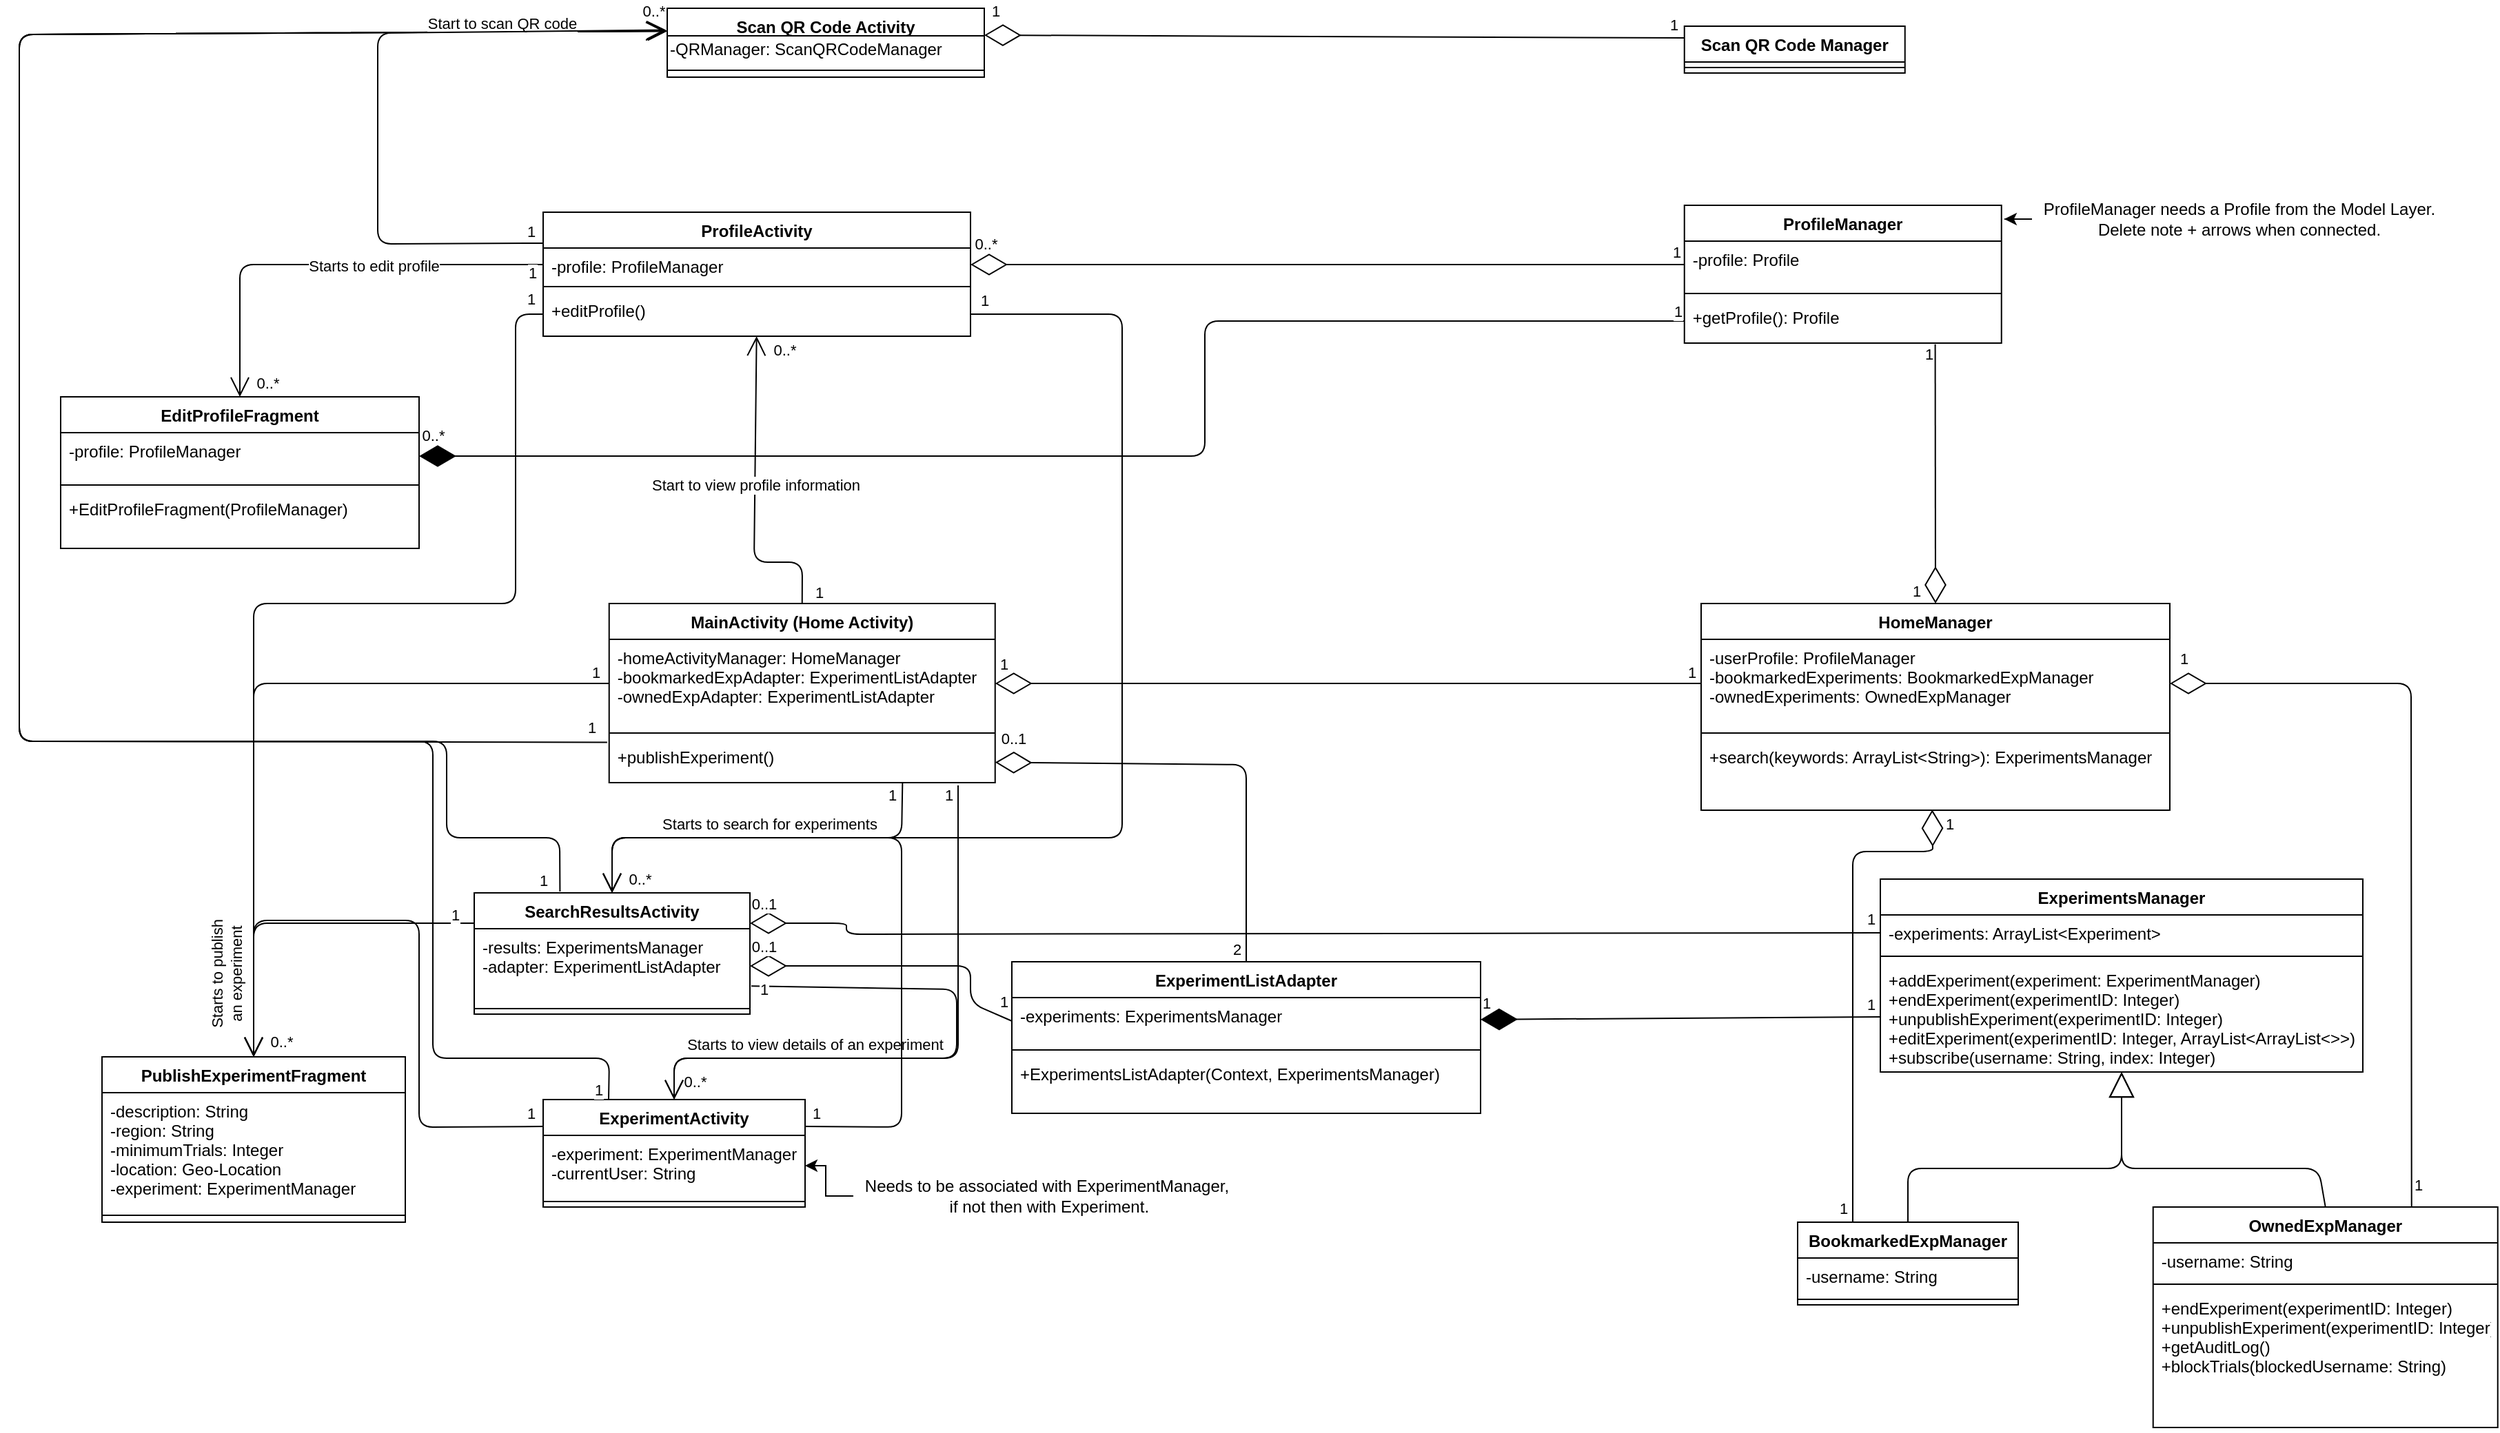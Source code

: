 <mxfile version="14.3.1" type="device"><diagram id="2SHHjrXKwyzw04uQGpe7" name="Page-1"><mxGraphModel dx="1422" dy="2394" grid="1" gridSize="10" guides="1" tooltips="1" connect="1" arrows="1" fold="1" page="1" pageScale="1" pageWidth="1200" pageHeight="1600" math="0" shadow="0"><root><mxCell id="0"/><mxCell id="1" parent="0"/><mxCell id="rI4ITnDPkBmj8ly5rNPI-57" value="ProfileActivity" style="swimlane;fontStyle=1;align=center;verticalAlign=top;childLayout=stackLayout;horizontal=1;startSize=26;horizontalStack=0;resizeParent=1;resizeParentMax=0;resizeLast=0;collapsible=1;marginBottom=0;" parent="1" vertex="1"><mxGeometry x="470" y="-694" width="310" height="90" as="geometry"/></mxCell><mxCell id="rI4ITnDPkBmj8ly5rNPI-58" value="-profile: ProfileManager" style="text;strokeColor=none;fillColor=none;align=left;verticalAlign=top;spacingLeft=4;spacingRight=4;overflow=hidden;rotatable=0;points=[[0,0.5],[1,0.5]];portConstraint=eastwest;" parent="rI4ITnDPkBmj8ly5rNPI-57" vertex="1"><mxGeometry y="26" width="310" height="24" as="geometry"/></mxCell><mxCell id="rI4ITnDPkBmj8ly5rNPI-59" value="" style="line;strokeWidth=1;fillColor=none;align=left;verticalAlign=middle;spacingTop=-1;spacingLeft=3;spacingRight=3;rotatable=0;labelPosition=right;points=[];portConstraint=eastwest;" parent="rI4ITnDPkBmj8ly5rNPI-57" vertex="1"><mxGeometry y="50" width="310" height="8" as="geometry"/></mxCell><mxCell id="rI4ITnDPkBmj8ly5rNPI-60" value="+editProfile()" style="text;strokeColor=none;fillColor=none;align=left;verticalAlign=top;spacingLeft=4;spacingRight=4;overflow=hidden;rotatable=0;points=[[0,0.5],[1,0.5]];portConstraint=eastwest;" parent="rI4ITnDPkBmj8ly5rNPI-57" vertex="1"><mxGeometry y="58" width="310" height="32" as="geometry"/></mxCell><mxCell id="rI4ITnDPkBmj8ly5rNPI-61" value="MainActivity (Home Activity)" style="swimlane;fontStyle=1;align=center;verticalAlign=top;childLayout=stackLayout;horizontal=1;startSize=26;horizontalStack=0;resizeParent=1;resizeParentMax=0;resizeLast=0;collapsible=1;marginBottom=0;" parent="1" vertex="1"><mxGeometry x="517.87" y="-410" width="280" height="130" as="geometry"/></mxCell><mxCell id="rI4ITnDPkBmj8ly5rNPI-62" value="-homeActivityManager: HomeManager&#10;-bookmarkedExpAdapter: ExperimentListAdapter&#10;-ownedExpAdapter: ExperimentListAdapter" style="text;strokeColor=none;fillColor=none;align=left;verticalAlign=top;spacingLeft=4;spacingRight=4;overflow=hidden;rotatable=0;points=[[0,0.5],[1,0.5]];portConstraint=eastwest;" parent="rI4ITnDPkBmj8ly5rNPI-61" vertex="1"><mxGeometry y="26" width="280" height="64" as="geometry"/></mxCell><mxCell id="rI4ITnDPkBmj8ly5rNPI-63" value="" style="line;strokeWidth=1;fillColor=none;align=left;verticalAlign=middle;spacingTop=-1;spacingLeft=3;spacingRight=3;rotatable=0;labelPosition=right;points=[];portConstraint=eastwest;" parent="rI4ITnDPkBmj8ly5rNPI-61" vertex="1"><mxGeometry y="90" width="280" height="8" as="geometry"/></mxCell><mxCell id="rI4ITnDPkBmj8ly5rNPI-64" value="+publishExperiment()&#10;" style="text;strokeColor=none;fillColor=none;align=left;verticalAlign=top;spacingLeft=4;spacingRight=4;overflow=hidden;rotatable=0;points=[[0,0.5],[1,0.5]];portConstraint=eastwest;" parent="rI4ITnDPkBmj8ly5rNPI-61" vertex="1"><mxGeometry y="98" width="280" height="32" as="geometry"/></mxCell><mxCell id="rI4ITnDPkBmj8ly5rNPI-65" value="SearchResultsActivity" style="swimlane;fontStyle=1;align=center;verticalAlign=top;childLayout=stackLayout;horizontal=1;startSize=26;horizontalStack=0;resizeParent=1;resizeParentMax=0;resizeLast=0;collapsible=1;marginBottom=0;" parent="1" vertex="1"><mxGeometry x="420" y="-200" width="200" height="88" as="geometry"/></mxCell><mxCell id="rI4ITnDPkBmj8ly5rNPI-66" value="-results: ExperimentsManager&#10;-adapter: ExperimentListAdapter" style="text;strokeColor=none;fillColor=none;align=left;verticalAlign=top;spacingLeft=4;spacingRight=4;overflow=hidden;rotatable=0;points=[[0,0.5],[1,0.5]];portConstraint=eastwest;" parent="rI4ITnDPkBmj8ly5rNPI-65" vertex="1"><mxGeometry y="26" width="200" height="54" as="geometry"/></mxCell><mxCell id="rI4ITnDPkBmj8ly5rNPI-67" value="" style="line;strokeWidth=1;fillColor=none;align=left;verticalAlign=middle;spacingTop=-1;spacingLeft=3;spacingRight=3;rotatable=0;labelPosition=right;points=[];portConstraint=eastwest;" parent="rI4ITnDPkBmj8ly5rNPI-65" vertex="1"><mxGeometry y="80" width="200" height="8" as="geometry"/></mxCell><mxCell id="rI4ITnDPkBmj8ly5rNPI-73" value="Scan QR Code Activity" style="swimlane;fontStyle=1;align=center;verticalAlign=top;childLayout=stackLayout;horizontal=1;startSize=20;horizontalStack=0;resizeParent=1;resizeParentMax=0;resizeLast=0;collapsible=1;marginBottom=0;" parent="1" vertex="1"><mxGeometry x="560" y="-842" width="230" height="50" as="geometry"/></mxCell><mxCell id="OJqsWMXiq5CAqIiG5Zhd-36" value="-QRManager: ScanQRCodeManager" style="text;html=1;align=left;verticalAlign=middle;resizable=0;points=[];autosize=1;" parent="rI4ITnDPkBmj8ly5rNPI-73" vertex="1"><mxGeometry y="20" width="230" height="20" as="geometry"/></mxCell><mxCell id="rI4ITnDPkBmj8ly5rNPI-75" value="" style="line;strokeWidth=1;fillColor=none;align=left;verticalAlign=middle;spacingTop=-1;spacingLeft=3;spacingRight=3;rotatable=0;labelPosition=right;points=[];portConstraint=eastwest;" parent="rI4ITnDPkBmj8ly5rNPI-73" vertex="1"><mxGeometry y="40" width="230" height="10" as="geometry"/></mxCell><mxCell id="rI4ITnDPkBmj8ly5rNPI-81" value="PublishExperimentFragment" style="swimlane;fontStyle=1;align=center;verticalAlign=top;childLayout=stackLayout;horizontal=1;startSize=26;horizontalStack=0;resizeParent=1;resizeParentMax=0;resizeLast=0;collapsible=1;marginBottom=0;" parent="1" vertex="1"><mxGeometry x="150" y="-81" width="220" height="120" as="geometry"/></mxCell><mxCell id="rI4ITnDPkBmj8ly5rNPI-82" value="-description: String&#10;-region: String&#10;-minimumTrials: Integer&#10;-location: Geo-Location&#10;-experiment: ExperimentManager" style="text;strokeColor=none;fillColor=none;align=left;verticalAlign=top;spacingLeft=4;spacingRight=4;overflow=hidden;rotatable=0;points=[[0,0.5],[1,0.5]];portConstraint=eastwest;" parent="rI4ITnDPkBmj8ly5rNPI-81" vertex="1"><mxGeometry y="26" width="220" height="84" as="geometry"/></mxCell><mxCell id="rI4ITnDPkBmj8ly5rNPI-83" value="" style="line;strokeWidth=1;fillColor=none;align=left;verticalAlign=middle;spacingTop=-1;spacingLeft=3;spacingRight=3;rotatable=0;labelPosition=right;points=[];portConstraint=eastwest;" parent="rI4ITnDPkBmj8ly5rNPI-81" vertex="1"><mxGeometry y="110" width="220" height="10" as="geometry"/></mxCell><mxCell id="rI4ITnDPkBmj8ly5rNPI-85" value="EditProfileFragment" style="swimlane;fontStyle=1;align=center;verticalAlign=top;childLayout=stackLayout;horizontal=1;startSize=26;horizontalStack=0;resizeParent=1;resizeParentMax=0;resizeLast=0;collapsible=1;marginBottom=0;" parent="1" vertex="1"><mxGeometry x="120" y="-560" width="260" height="110" as="geometry"/></mxCell><mxCell id="rI4ITnDPkBmj8ly5rNPI-86" value="-profile: ProfileManager&#10; " style="text;strokeColor=none;fillColor=none;align=left;verticalAlign=top;spacingLeft=4;spacingRight=4;overflow=hidden;rotatable=0;points=[[0,0.5],[1,0.5]];portConstraint=eastwest;" parent="rI4ITnDPkBmj8ly5rNPI-85" vertex="1"><mxGeometry y="26" width="260" height="34" as="geometry"/></mxCell><mxCell id="rI4ITnDPkBmj8ly5rNPI-87" value="" style="line;strokeWidth=1;fillColor=none;align=left;verticalAlign=middle;spacingTop=-1;spacingLeft=3;spacingRight=3;rotatable=0;labelPosition=right;points=[];portConstraint=eastwest;" parent="rI4ITnDPkBmj8ly5rNPI-85" vertex="1"><mxGeometry y="60" width="260" height="8" as="geometry"/></mxCell><mxCell id="rI4ITnDPkBmj8ly5rNPI-88" value="+EditProfileFragment(ProfileManager)" style="text;strokeColor=none;fillColor=none;align=left;verticalAlign=top;spacingLeft=4;spacingRight=4;overflow=hidden;rotatable=0;points=[[0,0.5],[1,0.5]];portConstraint=eastwest;" parent="rI4ITnDPkBmj8ly5rNPI-85" vertex="1"><mxGeometry y="68" width="260" height="42" as="geometry"/></mxCell><mxCell id="rI4ITnDPkBmj8ly5rNPI-89" value="ExperimentListAdapter" style="swimlane;fontStyle=1;align=center;verticalAlign=top;childLayout=stackLayout;horizontal=1;startSize=26;horizontalStack=0;resizeParent=1;resizeParentMax=0;resizeLast=0;collapsible=1;marginBottom=0;" parent="1" vertex="1"><mxGeometry x="810" y="-150" width="340" height="110" as="geometry"/></mxCell><mxCell id="rI4ITnDPkBmj8ly5rNPI-90" value="-experiments: ExperimentsManager&#10;" style="text;strokeColor=none;fillColor=none;align=left;verticalAlign=top;spacingLeft=4;spacingRight=4;overflow=hidden;rotatable=0;points=[[0,0.5],[1,0.5]];portConstraint=eastwest;" parent="rI4ITnDPkBmj8ly5rNPI-89" vertex="1"><mxGeometry y="26" width="340" height="34" as="geometry"/></mxCell><mxCell id="rI4ITnDPkBmj8ly5rNPI-91" value="" style="line;strokeWidth=1;fillColor=none;align=left;verticalAlign=middle;spacingTop=-1;spacingLeft=3;spacingRight=3;rotatable=0;labelPosition=right;points=[];portConstraint=eastwest;" parent="rI4ITnDPkBmj8ly5rNPI-89" vertex="1"><mxGeometry y="60" width="340" height="8" as="geometry"/></mxCell><mxCell id="rI4ITnDPkBmj8ly5rNPI-92" value="+ExperimentsListAdapter(Context, ExperimentsManager)&#10;" style="text;strokeColor=none;fillColor=none;align=left;verticalAlign=top;spacingLeft=4;spacingRight=4;overflow=hidden;rotatable=0;points=[[0,0.5],[1,0.5]];portConstraint=eastwest;" parent="rI4ITnDPkBmj8ly5rNPI-89" vertex="1"><mxGeometry y="68" width="340" height="42" as="geometry"/></mxCell><mxCell id="rI4ITnDPkBmj8ly5rNPI-93" value="ProfileManager" style="swimlane;fontStyle=1;align=center;verticalAlign=top;childLayout=stackLayout;horizontal=1;startSize=26;horizontalStack=0;resizeParent=1;resizeParentMax=0;resizeLast=0;collapsible=1;marginBottom=0;" parent="1" vertex="1"><mxGeometry x="1297.87" y="-699" width="230" height="100" as="geometry"/></mxCell><mxCell id="rI4ITnDPkBmj8ly5rNPI-94" value="-profile: Profile" style="text;strokeColor=none;fillColor=none;align=left;verticalAlign=top;spacingLeft=4;spacingRight=4;overflow=hidden;rotatable=0;points=[[0,0.5],[1,0.5]];portConstraint=eastwest;" parent="rI4ITnDPkBmj8ly5rNPI-93" vertex="1"><mxGeometry y="26" width="230" height="34" as="geometry"/></mxCell><mxCell id="rI4ITnDPkBmj8ly5rNPI-95" value="" style="line;strokeWidth=1;fillColor=none;align=left;verticalAlign=middle;spacingTop=-1;spacingLeft=3;spacingRight=3;rotatable=0;labelPosition=right;points=[];portConstraint=eastwest;" parent="rI4ITnDPkBmj8ly5rNPI-93" vertex="1"><mxGeometry y="60" width="230" height="8" as="geometry"/></mxCell><mxCell id="rI4ITnDPkBmj8ly5rNPI-96" value="+getProfile(): Profile&#10;" style="text;strokeColor=none;fillColor=none;align=left;verticalAlign=top;spacingLeft=4;spacingRight=4;overflow=hidden;rotatable=0;points=[[0,0.5],[1,0.5]];portConstraint=eastwest;" parent="rI4ITnDPkBmj8ly5rNPI-93" vertex="1"><mxGeometry y="68" width="230" height="32" as="geometry"/></mxCell><mxCell id="rI4ITnDPkBmj8ly5rNPI-97" value="HomeManager" style="swimlane;fontStyle=1;align=center;verticalAlign=top;childLayout=stackLayout;horizontal=1;startSize=26;horizontalStack=0;resizeParent=1;resizeParentMax=0;resizeLast=0;collapsible=1;marginBottom=0;" parent="1" vertex="1"><mxGeometry x="1310" y="-410" width="340" height="150" as="geometry"/></mxCell><mxCell id="rI4ITnDPkBmj8ly5rNPI-98" value="-userProfile: ProfileManager&#10;-bookmarkedExperiments: BookmarkedExpManager&#10;-ownedExperiments: OwnedExpManager" style="text;strokeColor=none;fillColor=none;align=left;verticalAlign=top;spacingLeft=4;spacingRight=4;overflow=hidden;rotatable=0;points=[[0,0.5],[1,0.5]];portConstraint=eastwest;" parent="rI4ITnDPkBmj8ly5rNPI-97" vertex="1"><mxGeometry y="26" width="340" height="64" as="geometry"/></mxCell><mxCell id="rI4ITnDPkBmj8ly5rNPI-99" value="" style="line;strokeWidth=1;fillColor=none;align=left;verticalAlign=middle;spacingTop=-1;spacingLeft=3;spacingRight=3;rotatable=0;labelPosition=right;points=[];portConstraint=eastwest;" parent="rI4ITnDPkBmj8ly5rNPI-97" vertex="1"><mxGeometry y="90" width="340" height="8" as="geometry"/></mxCell><mxCell id="rI4ITnDPkBmj8ly5rNPI-100" value="+search(keywords: ArrayList&lt;String&gt;): ExperimentsManager&#10;" style="text;strokeColor=none;fillColor=none;align=left;verticalAlign=top;spacingLeft=4;spacingRight=4;overflow=hidden;rotatable=0;points=[[0,0.5],[1,0.5]];portConstraint=eastwest;" parent="rI4ITnDPkBmj8ly5rNPI-97" vertex="1"><mxGeometry y="98" width="340" height="52" as="geometry"/></mxCell><mxCell id="rI4ITnDPkBmj8ly5rNPI-105" value="OwnedExpManager" style="swimlane;fontStyle=1;align=center;verticalAlign=top;childLayout=stackLayout;horizontal=1;startSize=26;horizontalStack=0;resizeParent=1;resizeParentMax=0;resizeLast=0;collapsible=1;marginBottom=0;" parent="1" vertex="1"><mxGeometry x="1637.87" y="28" width="250" height="160" as="geometry"/></mxCell><mxCell id="rI4ITnDPkBmj8ly5rNPI-106" value="-username: String" style="text;strokeColor=none;fillColor=none;align=left;verticalAlign=top;spacingLeft=4;spacingRight=4;overflow=hidden;rotatable=0;points=[[0,0.5],[1,0.5]];portConstraint=eastwest;" parent="rI4ITnDPkBmj8ly5rNPI-105" vertex="1"><mxGeometry y="26" width="250" height="26" as="geometry"/></mxCell><mxCell id="rI4ITnDPkBmj8ly5rNPI-107" value="" style="line;strokeWidth=1;fillColor=none;align=left;verticalAlign=middle;spacingTop=-1;spacingLeft=3;spacingRight=3;rotatable=0;labelPosition=right;points=[];portConstraint=eastwest;" parent="rI4ITnDPkBmj8ly5rNPI-105" vertex="1"><mxGeometry y="52" width="250" height="8" as="geometry"/></mxCell><mxCell id="rI4ITnDPkBmj8ly5rNPI-108" value="+endExperiment(experimentID: Integer)&#10;+unpublishExperiment(experimentID: Integer)&#10;+getAuditLog()&#10;+blockTrials(blockedUsername: String)" style="text;strokeColor=none;fillColor=none;align=left;verticalAlign=top;spacingLeft=4;spacingRight=4;overflow=hidden;rotatable=0;points=[[0,0.5],[1,0.5]];portConstraint=eastwest;" parent="rI4ITnDPkBmj8ly5rNPI-105" vertex="1"><mxGeometry y="60" width="250" height="100" as="geometry"/></mxCell><mxCell id="rI4ITnDPkBmj8ly5rNPI-109" value="Scan QR Code Manager" style="swimlane;fontStyle=1;align=center;verticalAlign=top;childLayout=stackLayout;horizontal=1;startSize=26;horizontalStack=0;resizeParent=1;resizeParentMax=0;resizeLast=0;collapsible=1;marginBottom=0;" parent="1" vertex="1"><mxGeometry x="1297.87" y="-829" width="160" height="34" as="geometry"/></mxCell><mxCell id="rI4ITnDPkBmj8ly5rNPI-111" value="" style="line;strokeWidth=1;fillColor=none;align=left;verticalAlign=middle;spacingTop=-1;spacingLeft=3;spacingRight=3;rotatable=0;labelPosition=right;points=[];portConstraint=eastwest;" parent="rI4ITnDPkBmj8ly5rNPI-109" vertex="1"><mxGeometry y="26" width="160" height="8" as="geometry"/></mxCell><mxCell id="OJqsWMXiq5CAqIiG5Zhd-25" style="edgeStyle=orthogonalEdgeStyle;rounded=0;orthogonalLoop=1;jettySize=auto;html=1;entryX=1.009;entryY=0.1;entryDx=0;entryDy=0;entryPerimeter=0;" parent="1" source="rI4ITnDPkBmj8ly5rNPI-118" target="rI4ITnDPkBmj8ly5rNPI-93" edge="1"><mxGeometry relative="1" as="geometry"/></mxCell><mxCell id="rI4ITnDPkBmj8ly5rNPI-118" value="ProfileManager needs a Profile from the Model Layer.&lt;br&gt;Delete note + arrows when connected." style="text;html=1;align=center;verticalAlign=middle;resizable=0;points=[];autosize=1;" parent="1" vertex="1"><mxGeometry x="1550" y="-704" width="300" height="30" as="geometry"/></mxCell><mxCell id="rI4ITnDPkBmj8ly5rNPI-119" value="ExperimentsManager" style="swimlane;fontStyle=1;align=center;verticalAlign=top;childLayout=stackLayout;horizontal=1;startSize=26;horizontalStack=0;resizeParent=1;resizeParentMax=0;resizeLast=0;collapsible=1;marginBottom=0;" parent="1" vertex="1"><mxGeometry x="1440" y="-210" width="350" height="140" as="geometry"/></mxCell><mxCell id="rI4ITnDPkBmj8ly5rNPI-120" value="-experiments: ArrayList&lt;Experiment&gt;" style="text;strokeColor=none;fillColor=none;align=left;verticalAlign=top;spacingLeft=4;spacingRight=4;overflow=hidden;rotatable=0;points=[[0,0.5],[1,0.5]];portConstraint=eastwest;" parent="rI4ITnDPkBmj8ly5rNPI-119" vertex="1"><mxGeometry y="26" width="350" height="26" as="geometry"/></mxCell><mxCell id="rI4ITnDPkBmj8ly5rNPI-121" value="" style="line;strokeWidth=1;fillColor=none;align=left;verticalAlign=middle;spacingTop=-1;spacingLeft=3;spacingRight=3;rotatable=0;labelPosition=right;points=[];portConstraint=eastwest;" parent="rI4ITnDPkBmj8ly5rNPI-119" vertex="1"><mxGeometry y="52" width="350" height="8" as="geometry"/></mxCell><mxCell id="rI4ITnDPkBmj8ly5rNPI-122" value="+addExperiment(experiment: ExperimentManager)&#10;+endExperiment(experimentID: Integer)&#10;+unpublishExperiment(experimentID: Integer)&#10;+editExperiment(experimentID: Integer, ArrayList&lt;ArrayList&lt;&gt;&gt;)&#10;+subscribe(username: String, index: Integer)" style="text;strokeColor=none;fillColor=none;align=left;verticalAlign=top;spacingLeft=4;spacingRight=4;overflow=hidden;rotatable=0;points=[[0,0.5],[1,0.5]];portConstraint=eastwest;" parent="rI4ITnDPkBmj8ly5rNPI-119" vertex="1"><mxGeometry y="60" width="350" height="80" as="geometry"/></mxCell><mxCell id="rI4ITnDPkBmj8ly5rNPI-124" value="" style="endArrow=block;endSize=16;endFill=0;html=1;exitX=0.5;exitY=0;exitDx=0;exitDy=0;" parent="1" source="rI4ITnDPkBmj8ly5rNPI-133" target="rI4ITnDPkBmj8ly5rNPI-122" edge="1"><mxGeometry width="160" relative="1" as="geometry"><mxPoint x="1455" y="20" as="sourcePoint"/><mxPoint x="1460" y="-50" as="targetPoint"/><Array as="points"><mxPoint x="1460"/><mxPoint x="1615"/></Array></mxGeometry></mxCell><mxCell id="rI4ITnDPkBmj8ly5rNPI-125" value="" style="endArrow=block;endSize=16;endFill=0;html=1;exitX=0.5;exitY=0;exitDx=0;exitDy=0;" parent="1" source="rI4ITnDPkBmj8ly5rNPI-105" target="rI4ITnDPkBmj8ly5rNPI-122" edge="1"><mxGeometry width="160" relative="1" as="geometry"><mxPoint x="1440" y="-80" as="sourcePoint"/><mxPoint x="1758" y="-40" as="targetPoint"/><Array as="points"><mxPoint x="1758"/><mxPoint x="1615"/></Array></mxGeometry></mxCell><mxCell id="rI4ITnDPkBmj8ly5rNPI-128" value="ExperimentActivity" style="swimlane;fontStyle=1;align=center;verticalAlign=top;childLayout=stackLayout;horizontal=1;startSize=26;horizontalStack=0;resizeParent=1;resizeParentMax=0;resizeLast=0;collapsible=1;marginBottom=0;" parent="1" vertex="1"><mxGeometry x="470" y="-50" width="190" height="78" as="geometry"/></mxCell><mxCell id="rI4ITnDPkBmj8ly5rNPI-129" value="-experiment: ExperimentManager&#10;-currentUser: String" style="text;strokeColor=none;fillColor=none;align=left;verticalAlign=top;spacingLeft=4;spacingRight=4;overflow=hidden;rotatable=0;points=[[0,0.5],[1,0.5]];portConstraint=eastwest;" parent="rI4ITnDPkBmj8ly5rNPI-128" vertex="1"><mxGeometry y="26" width="190" height="44" as="geometry"/></mxCell><mxCell id="rI4ITnDPkBmj8ly5rNPI-130" value="" style="line;strokeWidth=1;fillColor=none;align=left;verticalAlign=middle;spacingTop=-1;spacingLeft=3;spacingRight=3;rotatable=0;labelPosition=right;points=[];portConstraint=eastwest;" parent="rI4ITnDPkBmj8ly5rNPI-128" vertex="1"><mxGeometry y="70" width="190" height="8" as="geometry"/></mxCell><mxCell id="rI4ITnDPkBmj8ly5rNPI-133" value="BookmarkedExpManager" style="swimlane;fontStyle=1;align=center;verticalAlign=top;childLayout=stackLayout;horizontal=1;startSize=26;horizontalStack=0;resizeParent=1;resizeParentMax=0;resizeLast=0;collapsible=1;marginBottom=0;" parent="1" vertex="1"><mxGeometry x="1380" y="39" width="160" height="60" as="geometry"/></mxCell><mxCell id="rI4ITnDPkBmj8ly5rNPI-134" value="-username: String" style="text;strokeColor=none;fillColor=none;align=left;verticalAlign=top;spacingLeft=4;spacingRight=4;overflow=hidden;rotatable=0;points=[[0,0.5],[1,0.5]];portConstraint=eastwest;" parent="rI4ITnDPkBmj8ly5rNPI-133" vertex="1"><mxGeometry y="26" width="160" height="26" as="geometry"/></mxCell><mxCell id="rI4ITnDPkBmj8ly5rNPI-135" value="" style="line;strokeWidth=1;fillColor=none;align=left;verticalAlign=middle;spacingTop=-1;spacingLeft=3;spacingRight=3;rotatable=0;labelPosition=right;points=[];portConstraint=eastwest;" parent="rI4ITnDPkBmj8ly5rNPI-133" vertex="1"><mxGeometry y="52" width="160" height="8" as="geometry"/></mxCell><mxCell id="OJqsWMXiq5CAqIiG5Zhd-2" value="" style="endArrow=diamondThin;endFill=0;endSize=24;html=1;entryX=1;entryY=0.5;entryDx=0;entryDy=0;exitX=0;exitY=0.5;exitDx=0;exitDy=0;" parent="1" source="rI4ITnDPkBmj8ly5rNPI-98" target="rI4ITnDPkBmj8ly5rNPI-62" edge="1"><mxGeometry width="160" relative="1" as="geometry"><mxPoint x="890" y="-240" as="sourcePoint"/><mxPoint x="1050" y="-240" as="targetPoint"/></mxGeometry></mxCell><mxCell id="OJqsWMXiq5CAqIiG5Zhd-106" value="1" style="edgeLabel;html=1;align=center;verticalAlign=middle;resizable=0;points=[];" parent="OJqsWMXiq5CAqIiG5Zhd-2" vertex="1" connectable="0"><mxGeometry x="0.842" y="2" relative="1" as="geometry"><mxPoint x="-34.33" y="-16" as="offset"/></mxGeometry></mxCell><mxCell id="OJqsWMXiq5CAqIiG5Zhd-107" value="1" style="edgeLabel;html=1;align=center;verticalAlign=middle;resizable=0;points=[];" parent="OJqsWMXiq5CAqIiG5Zhd-2" vertex="1" connectable="0"><mxGeometry x="-0.915" y="-2" relative="1" as="geometry"><mxPoint x="14.71" y="-6" as="offset"/></mxGeometry></mxCell><mxCell id="OJqsWMXiq5CAqIiG5Zhd-3" value="" style="endArrow=diamondThin;endFill=0;endSize=24;html=1;exitX=0.25;exitY=0;exitDx=0;exitDy=0;entryX=0.493;entryY=0.992;entryDx=0;entryDy=0;entryPerimeter=0;" parent="1" source="rI4ITnDPkBmj8ly5rNPI-133" target="rI4ITnDPkBmj8ly5rNPI-100" edge="1"><mxGeometry width="160" relative="1" as="geometry"><mxPoint x="1180" y="-200" as="sourcePoint"/><mxPoint x="1340" y="-200" as="targetPoint"/><Array as="points"><mxPoint x="1420" y="-230"/><mxPoint x="1478" y="-230"/></Array></mxGeometry></mxCell><mxCell id="OJqsWMXiq5CAqIiG5Zhd-95" value="1" style="edgeLabel;html=1;align=center;verticalAlign=middle;resizable=0;points=[];" parent="OJqsWMXiq5CAqIiG5Zhd-3" vertex="1" connectable="0"><mxGeometry x="-0.944" relative="1" as="geometry"><mxPoint x="-7.13" as="offset"/></mxGeometry></mxCell><mxCell id="OJqsWMXiq5CAqIiG5Zhd-96" value="1" style="edgeLabel;html=1;align=center;verticalAlign=middle;resizable=0;points=[];" parent="OJqsWMXiq5CAqIiG5Zhd-3" vertex="1" connectable="0"><mxGeometry x="0.943" y="-1" relative="1" as="geometry"><mxPoint x="11.25" as="offset"/></mxGeometry></mxCell><mxCell id="OJqsWMXiq5CAqIiG5Zhd-4" value="" style="endArrow=diamondThin;endFill=0;endSize=24;html=1;entryX=1;entryY=0.5;entryDx=0;entryDy=0;exitX=0.75;exitY=0;exitDx=0;exitDy=0;" parent="1" source="rI4ITnDPkBmj8ly5rNPI-105" target="rI4ITnDPkBmj8ly5rNPI-98" edge="1"><mxGeometry width="160" relative="1" as="geometry"><mxPoint x="1150" y="-260" as="sourcePoint"/><mxPoint x="1310" y="-260" as="targetPoint"/><Array as="points"><mxPoint x="1825" y="-352"/></Array></mxGeometry></mxCell><mxCell id="OJqsWMXiq5CAqIiG5Zhd-93" value="1" style="edgeLabel;html=1;align=center;verticalAlign=middle;resizable=0;points=[];" parent="OJqsWMXiq5CAqIiG5Zhd-4" vertex="1" connectable="0"><mxGeometry x="0.924" y="1" relative="1" as="geometry"><mxPoint x="-11" y="-19" as="offset"/></mxGeometry></mxCell><mxCell id="OJqsWMXiq5CAqIiG5Zhd-94" value="1" style="edgeLabel;html=1;align=center;verticalAlign=middle;resizable=0;points=[];" parent="OJqsWMXiq5CAqIiG5Zhd-4" vertex="1" connectable="0"><mxGeometry x="-0.942" y="-4" relative="1" as="geometry"><mxPoint as="offset"/></mxGeometry></mxCell><mxCell id="OJqsWMXiq5CAqIiG5Zhd-5" value="" style="endArrow=diamondThin;endFill=0;endSize=24;html=1;exitX=0.5;exitY=0;exitDx=0;exitDy=0;" parent="1" source="rI4ITnDPkBmj8ly5rNPI-89" target="rI4ITnDPkBmj8ly5rNPI-64" edge="1"><mxGeometry width="160" relative="1" as="geometry"><mxPoint x="900" y="-200" as="sourcePoint"/><mxPoint x="1060" y="-200" as="targetPoint"/><Array as="points"><mxPoint x="980" y="-293"/></Array></mxGeometry></mxCell><mxCell id="OJqsWMXiq5CAqIiG5Zhd-103" value="0..1" style="edgeLabel;html=1;align=center;verticalAlign=middle;resizable=0;points=[];" parent="OJqsWMXiq5CAqIiG5Zhd-5" vertex="1" connectable="0"><mxGeometry x="0.87" y="-1" relative="1" as="geometry"><mxPoint x="-8.02" y="-16.49" as="offset"/></mxGeometry></mxCell><mxCell id="OJqsWMXiq5CAqIiG5Zhd-105" value="2" style="edgeLabel;html=1;align=center;verticalAlign=middle;resizable=0;points=[];" parent="OJqsWMXiq5CAqIiG5Zhd-5" vertex="1" connectable="0"><mxGeometry x="-0.905" y="-2" relative="1" as="geometry"><mxPoint x="-9" y="6.33" as="offset"/></mxGeometry></mxCell><mxCell id="OJqsWMXiq5CAqIiG5Zhd-6" value="" style="endArrow=diamondThin;endFill=0;endSize=24;html=1;entryX=1;entryY=0.5;entryDx=0;entryDy=0;exitX=0;exitY=0.5;exitDx=0;exitDy=0;" parent="1" source="rI4ITnDPkBmj8ly5rNPI-94" target="rI4ITnDPkBmj8ly5rNPI-58" edge="1"><mxGeometry width="160" relative="1" as="geometry"><mxPoint x="870" y="-630" as="sourcePoint"/><mxPoint x="1030" y="-630" as="targetPoint"/></mxGeometry></mxCell><mxCell id="OJqsWMXiq5CAqIiG5Zhd-110" value="0..*" style="edgeLabel;html=1;align=center;verticalAlign=middle;resizable=0;points=[];" parent="OJqsWMXiq5CAqIiG5Zhd-6" vertex="1" connectable="0"><mxGeometry x="0.895" y="-1" relative="1" as="geometry"><mxPoint x="-16.66" y="-14" as="offset"/></mxGeometry></mxCell><mxCell id="OJqsWMXiq5CAqIiG5Zhd-111" value="1" style="edgeLabel;html=1;align=center;verticalAlign=middle;resizable=0;points=[];" parent="OJqsWMXiq5CAqIiG5Zhd-6" vertex="1" connectable="0"><mxGeometry x="-0.967" relative="1" as="geometry"><mxPoint x="2" y="-9" as="offset"/></mxGeometry></mxCell><mxCell id="OJqsWMXiq5CAqIiG5Zhd-7" value="" style="endArrow=open;endFill=1;endSize=12;html=1;entryX=0.5;entryY=0;entryDx=0;entryDy=0;exitX=0;exitY=0.5;exitDx=0;exitDy=0;" parent="1" source="rI4ITnDPkBmj8ly5rNPI-58" target="rI4ITnDPkBmj8ly5rNPI-85" edge="1"><mxGeometry width="160" relative="1" as="geometry"><mxPoint x="530" y="-630" as="sourcePoint"/><mxPoint x="690" y="-630" as="targetPoint"/><Array as="points"><mxPoint x="250" y="-656"/></Array></mxGeometry></mxCell><mxCell id="OJqsWMXiq5CAqIiG5Zhd-11" value="Starts to edit profile" style="edgeLabel;html=1;align=center;verticalAlign=middle;resizable=0;points=[];" parent="OJqsWMXiq5CAqIiG5Zhd-7" vertex="1" connectable="0"><mxGeometry x="-0.219" y="1" relative="1" as="geometry"><mxPoint as="offset"/></mxGeometry></mxCell><mxCell id="OJqsWMXiq5CAqIiG5Zhd-53" value="1" style="edgeLabel;html=1;align=center;verticalAlign=middle;resizable=0;points=[];" parent="OJqsWMXiq5CAqIiG5Zhd-7" vertex="1" connectable="0"><mxGeometry x="-0.946" y="-1" relative="1" as="geometry"><mxPoint y="7" as="offset"/></mxGeometry></mxCell><mxCell id="OJqsWMXiq5CAqIiG5Zhd-54" value="0..*" style="edgeLabel;html=1;align=center;verticalAlign=middle;resizable=0;points=[];" parent="OJqsWMXiq5CAqIiG5Zhd-7" vertex="1" connectable="0"><mxGeometry x="0.85" relative="1" as="geometry"><mxPoint x="20" y="13.5" as="offset"/></mxGeometry></mxCell><mxCell id="OJqsWMXiq5CAqIiG5Zhd-12" value="" style="endArrow=open;endFill=1;endSize=12;html=1;entryX=0.5;entryY=0;entryDx=0;entryDy=0;exitX=0;exitY=0.5;exitDx=0;exitDy=0;" parent="1" source="rI4ITnDPkBmj8ly5rNPI-62" target="rI4ITnDPkBmj8ly5rNPI-81" edge="1"><mxGeometry width="160" relative="1" as="geometry"><mxPoint x="290" y="-330" as="sourcePoint"/><mxPoint x="75" y="-234" as="targetPoint"/><Array as="points"><mxPoint x="260" y="-352"/></Array></mxGeometry></mxCell><mxCell id="OJqsWMXiq5CAqIiG5Zhd-81" value="1" style="edgeLabel;html=1;align=center;verticalAlign=middle;resizable=0;points=[];" parent="OJqsWMXiq5CAqIiG5Zhd-12" vertex="1" connectable="0"><mxGeometry x="-0.961" y="-2" relative="1" as="geometry"><mxPoint y="-6" as="offset"/></mxGeometry></mxCell><mxCell id="OJqsWMXiq5CAqIiG5Zhd-82" value="0..*" style="edgeLabel;html=1;align=center;verticalAlign=middle;resizable=0;points=[];" parent="OJqsWMXiq5CAqIiG5Zhd-12" vertex="1" connectable="0"><mxGeometry x="0.939" relative="1" as="geometry"><mxPoint x="20" y="4.7" as="offset"/></mxGeometry></mxCell><mxCell id="OJqsWMXiq5CAqIiG5Zhd-15" value="" style="endArrow=open;endFill=1;endSize=12;html=1;entryX=0.5;entryY=0;entryDx=0;entryDy=0;exitX=0.76;exitY=1.009;exitDx=0;exitDy=0;exitPerimeter=0;" parent="1" source="rI4ITnDPkBmj8ly5rNPI-64" target="rI4ITnDPkBmj8ly5rNPI-65" edge="1"><mxGeometry width="160" relative="1" as="geometry"><mxPoint x="590" y="-340" as="sourcePoint"/><mxPoint x="750" y="-340" as="targetPoint"/><Array as="points"><mxPoint x="730" y="-240"/><mxPoint x="520" y="-240"/></Array></mxGeometry></mxCell><mxCell id="OJqsWMXiq5CAqIiG5Zhd-16" value="Starts to search for experiments" style="edgeLabel;html=1;align=center;verticalAlign=middle;resizable=0;points=[];" parent="OJqsWMXiq5CAqIiG5Zhd-15" vertex="1" connectable="0"><mxGeometry x="0.151" relative="1" as="geometry"><mxPoint x="30.28" y="-10" as="offset"/></mxGeometry></mxCell><mxCell id="OJqsWMXiq5CAqIiG5Zhd-77" value="1" style="edgeLabel;html=1;align=center;verticalAlign=middle;resizable=0;points=[];" parent="OJqsWMXiq5CAqIiG5Zhd-15" vertex="1" connectable="0"><mxGeometry x="-0.945" y="2" relative="1" as="geometry"><mxPoint x="-9.53" as="offset"/></mxGeometry></mxCell><mxCell id="OJqsWMXiq5CAqIiG5Zhd-17" value="" style="endArrow=open;endFill=1;endSize=12;html=1;entryX=0.5;entryY=0;entryDx=0;entryDy=0;exitX=0.904;exitY=1.063;exitDx=0;exitDy=0;exitPerimeter=0;" parent="1" source="rI4ITnDPkBmj8ly5rNPI-64" target="rI4ITnDPkBmj8ly5rNPI-128" edge="1"><mxGeometry width="160" relative="1" as="geometry"><mxPoint x="520" y="-160" as="sourcePoint"/><mxPoint x="680" y="-160" as="targetPoint"/><Array as="points"><mxPoint x="771" y="-80"/><mxPoint x="565" y="-80"/></Array></mxGeometry></mxCell><mxCell id="OJqsWMXiq5CAqIiG5Zhd-18" value="Starts to view details of an experiment" style="edgeLabel;html=1;align=center;verticalAlign=middle;resizable=0;points=[];" parent="OJqsWMXiq5CAqIiG5Zhd-17" vertex="1" connectable="0"><mxGeometry x="0.251" relative="1" as="geometry"><mxPoint x="-30.98" y="-10" as="offset"/></mxGeometry></mxCell><mxCell id="OJqsWMXiq5CAqIiG5Zhd-63" value="1" style="edgeLabel;html=1;align=center;verticalAlign=middle;resizable=0;points=[];" parent="OJqsWMXiq5CAqIiG5Zhd-17" vertex="1" connectable="0"><mxGeometry x="-0.963" y="2" relative="1" as="geometry"><mxPoint x="-8.99" y="-1" as="offset"/></mxGeometry></mxCell><mxCell id="OJqsWMXiq5CAqIiG5Zhd-21" value="" style="endArrow=diamondThin;endFill=1;endSize=24;html=1;exitX=0;exitY=0.5;exitDx=0;exitDy=0;" parent="1" source="rI4ITnDPkBmj8ly5rNPI-122" target="rI4ITnDPkBmj8ly5rNPI-90" edge="1"><mxGeometry width="160" relative="1" as="geometry"><mxPoint x="1050" y="-180" as="sourcePoint"/><mxPoint x="1152" y="-110" as="targetPoint"/></mxGeometry></mxCell><mxCell id="OJqsWMXiq5CAqIiG5Zhd-97" value="1" style="edgeLabel;html=1;align=center;verticalAlign=middle;resizable=0;points=[];" parent="OJqsWMXiq5CAqIiG5Zhd-21" vertex="1" connectable="0"><mxGeometry x="0.877" y="2" relative="1" as="geometry"><mxPoint x="-14" y="-13.86" as="offset"/></mxGeometry></mxCell><mxCell id="OJqsWMXiq5CAqIiG5Zhd-98" value="1" style="edgeLabel;html=1;align=center;verticalAlign=middle;resizable=0;points=[];" parent="OJqsWMXiq5CAqIiG5Zhd-21" vertex="1" connectable="0"><mxGeometry x="-0.897" relative="1" as="geometry"><mxPoint x="8" y="-9.77" as="offset"/></mxGeometry></mxCell><mxCell id="OJqsWMXiq5CAqIiG5Zhd-22" value="" style="endArrow=diamondThin;endFill=1;endSize=24;html=1;entryX=1;entryY=0.5;entryDx=0;entryDy=0;exitX=0;exitY=0.5;exitDx=0;exitDy=0;" parent="1" source="rI4ITnDPkBmj8ly5rNPI-96" target="rI4ITnDPkBmj8ly5rNPI-86" edge="1"><mxGeometry width="160" relative="1" as="geometry"><mxPoint x="1150" y="-610" as="sourcePoint"/><mxPoint x="810" y="-420" as="targetPoint"/><Array as="points"><mxPoint x="950" y="-615"/><mxPoint x="950" y="-517"/></Array></mxGeometry></mxCell><mxCell id="OJqsWMXiq5CAqIiG5Zhd-108" value="0..*" style="edgeLabel;html=1;align=center;verticalAlign=middle;resizable=0;points=[];" parent="OJqsWMXiq5CAqIiG5Zhd-22" vertex="1" connectable="0"><mxGeometry x="0.954" y="-2" relative="1" as="geometry"><mxPoint x="-13.46" y="-13" as="offset"/></mxGeometry></mxCell><mxCell id="OJqsWMXiq5CAqIiG5Zhd-109" value="1" style="edgeLabel;html=1;align=center;verticalAlign=middle;resizable=0;points=[];" parent="OJqsWMXiq5CAqIiG5Zhd-22" vertex="1" connectable="0"><mxGeometry x="-0.956" y="1" relative="1" as="geometry"><mxPoint x="17.2" y="-8" as="offset"/></mxGeometry></mxCell><mxCell id="OJqsWMXiq5CAqIiG5Zhd-23" value="" style="endArrow=open;endFill=1;endSize=12;html=1;exitX=0.5;exitY=0;exitDx=0;exitDy=0;" parent="1" source="rI4ITnDPkBmj8ly5rNPI-61" target="rI4ITnDPkBmj8ly5rNPI-60" edge="1"><mxGeometry width="160" relative="1" as="geometry"><mxPoint x="590" y="-440" as="sourcePoint"/><mxPoint x="621" y="-603" as="targetPoint"/><Array as="points"><mxPoint x="658" y="-440"/><mxPoint x="623" y="-440"/></Array></mxGeometry></mxCell><mxCell id="OJqsWMXiq5CAqIiG5Zhd-24" value="Start to view profile information" style="edgeLabel;html=1;align=center;verticalAlign=middle;resizable=0;points=[];" parent="OJqsWMXiq5CAqIiG5Zhd-23" vertex="1" connectable="0"><mxGeometry x="0.06" relative="1" as="geometry"><mxPoint as="offset"/></mxGeometry></mxCell><mxCell id="OJqsWMXiq5CAqIiG5Zhd-56" value="0..*" style="edgeLabel;html=1;align=center;verticalAlign=middle;resizable=0;points=[];" parent="OJqsWMXiq5CAqIiG5Zhd-23" vertex="1" connectable="0"><mxGeometry x="0.917" y="-2" relative="1" as="geometry"><mxPoint x="17.58" as="offset"/></mxGeometry></mxCell><mxCell id="OJqsWMXiq5CAqIiG5Zhd-65" value="1" style="edgeLabel;html=1;align=center;verticalAlign=middle;resizable=0;points=[];" parent="OJqsWMXiq5CAqIiG5Zhd-23" vertex="1" connectable="0"><mxGeometry x="-0.932" y="-1" relative="1" as="geometry"><mxPoint x="11.1" as="offset"/></mxGeometry></mxCell><mxCell id="OJqsWMXiq5CAqIiG5Zhd-26" value="" style="endArrow=diamondThin;endFill=0;endSize=24;html=1;entryX=1;entryY=0.25;entryDx=0;entryDy=0;exitX=0;exitY=0.5;exitDx=0;exitDy=0;" parent="1" source="rI4ITnDPkBmj8ly5rNPI-120" target="rI4ITnDPkBmj8ly5rNPI-65" edge="1"><mxGeometry width="160" relative="1" as="geometry"><mxPoint x="840" y="-170" as="sourcePoint"/><mxPoint x="1000" y="-170" as="targetPoint"/><Array as="points"><mxPoint x="690" y="-170"/><mxPoint x="690" y="-178"/></Array></mxGeometry></mxCell><mxCell id="OJqsWMXiq5CAqIiG5Zhd-99" value="1" style="edgeLabel;html=1;align=center;verticalAlign=middle;resizable=0;points=[];" parent="OJqsWMXiq5CAqIiG5Zhd-26" vertex="1" connectable="0"><mxGeometry x="-0.971" y="1" relative="1" as="geometry"><mxPoint x="5" y="-11.02" as="offset"/></mxGeometry></mxCell><mxCell id="OJqsWMXiq5CAqIiG5Zhd-100" value="0..1" style="edgeLabel;html=1;align=center;verticalAlign=middle;resizable=0;points=[];" parent="OJqsWMXiq5CAqIiG5Zhd-26" vertex="1" connectable="0"><mxGeometry x="0.959" y="-1" relative="1" as="geometry"><mxPoint x="-7" y="-13" as="offset"/></mxGeometry></mxCell><mxCell id="OJqsWMXiq5CAqIiG5Zhd-27" value="" style="endArrow=diamondThin;endFill=0;endSize=24;html=1;entryX=1;entryY=0.5;entryDx=0;entryDy=0;exitX=0;exitY=0.5;exitDx=0;exitDy=0;" parent="1" source="rI4ITnDPkBmj8ly5rNPI-90" target="rI4ITnDPkBmj8ly5rNPI-66" edge="1"><mxGeometry width="160" relative="1" as="geometry"><mxPoint x="880" y="-170" as="sourcePoint"/><mxPoint x="1040" y="-170" as="targetPoint"/><Array as="points"><mxPoint x="780" y="-120"/><mxPoint x="780" y="-147"/><mxPoint x="720" y="-147"/></Array></mxGeometry></mxCell><mxCell id="OJqsWMXiq5CAqIiG5Zhd-102" value="1" style="edgeLabel;html=1;align=center;verticalAlign=middle;resizable=0;points=[];" parent="OJqsWMXiq5CAqIiG5Zhd-27" vertex="1" connectable="0"><mxGeometry x="-0.941" y="1" relative="1" as="geometry"><mxPoint y="-12.36" as="offset"/></mxGeometry></mxCell><mxCell id="OJqsWMXiq5CAqIiG5Zhd-101" value="0..1" style="edgeLabel;html=1;align=center;verticalAlign=middle;resizable=0;points=[];" parent="OJqsWMXiq5CAqIiG5Zhd-27" vertex="1" connectable="0"><mxGeometry x="0.665" relative="1" as="geometry"><mxPoint x="-27.3" y="-14" as="offset"/></mxGeometry></mxCell><mxCell id="OJqsWMXiq5CAqIiG5Zhd-28" value="" style="endArrow=open;endFill=1;endSize=12;html=1;entryX=0;entryY=0.333;entryDx=0;entryDy=0;exitX=0.311;exitY=-0.012;exitDx=0;exitDy=0;exitPerimeter=0;entryPerimeter=0;" parent="1" source="rI4ITnDPkBmj8ly5rNPI-65" target="rI4ITnDPkBmj8ly5rNPI-73" edge="1"><mxGeometry width="160" relative="1" as="geometry"><mxPoint x="380" y="-310" as="sourcePoint"/><mxPoint x="750" y="-450" as="targetPoint"/><Array as="points"><mxPoint x="482" y="-240"/><mxPoint x="400" y="-240"/><mxPoint x="400" y="-310"/><mxPoint x="90" y="-310"/><mxPoint x="90" y="-823"/></Array></mxGeometry></mxCell><mxCell id="OJqsWMXiq5CAqIiG5Zhd-50" value="1" style="edgeLabel;html=1;align=center;verticalAlign=middle;resizable=0;points=[];" parent="OJqsWMXiq5CAqIiG5Zhd-28" vertex="1" connectable="0"><mxGeometry x="-0.991" y="-2" relative="1" as="geometry"><mxPoint x="-14.16" y="-2.08" as="offset"/></mxGeometry></mxCell><mxCell id="OJqsWMXiq5CAqIiG5Zhd-29" value="" style="endArrow=open;endFill=1;endSize=12;html=1;entryX=-0.006;entryY=0.333;entryDx=0;entryDy=0;exitX=0.25;exitY=0;exitDx=0;exitDy=0;entryPerimeter=0;" parent="1" source="rI4ITnDPkBmj8ly5rNPI-128" target="rI4ITnDPkBmj8ly5rNPI-73" edge="1"><mxGeometry width="160" relative="1" as="geometry"><mxPoint x="400" y="-870" as="sourcePoint"/><mxPoint x="540" y="-820" as="targetPoint"/><Array as="points"><mxPoint x="518" y="-80"/><mxPoint x="390" y="-80"/><mxPoint x="390" y="-310"/><mxPoint x="90" y="-310"/><mxPoint x="90" y="-823"/></Array></mxGeometry></mxCell><mxCell id="OJqsWMXiq5CAqIiG5Zhd-51" value="1" style="edgeLabel;html=1;align=center;verticalAlign=middle;resizable=0;points=[];" parent="OJqsWMXiq5CAqIiG5Zhd-29" vertex="1" connectable="0"><mxGeometry x="-0.991" relative="1" as="geometry"><mxPoint x="-7.62" as="offset"/></mxGeometry></mxCell><mxCell id="OJqsWMXiq5CAqIiG5Zhd-30" value="" style="endArrow=open;endFill=1;endSize=12;html=1;entryX=0;entryY=0.329;entryDx=0;entryDy=0;entryPerimeter=0;exitX=-0.005;exitY=0.085;exitDx=0;exitDy=0;exitPerimeter=0;" parent="1" source="rI4ITnDPkBmj8ly5rNPI-64" target="rI4ITnDPkBmj8ly5rNPI-73" edge="1"><mxGeometry width="160" relative="1" as="geometry"><mxPoint x="170" y="-250" as="sourcePoint"/><mxPoint x="550" y="-823" as="targetPoint"/><Array as="points"><mxPoint x="90" y="-310"/><mxPoint x="90" y="-823"/></Array></mxGeometry></mxCell><mxCell id="OJqsWMXiq5CAqIiG5Zhd-32" value="Start to scan QR code" style="edgeLabel;html=1;align=center;verticalAlign=middle;resizable=0;points=[];labelBackgroundColor=#FFFFFF;backgroundOutline=0;absoluteArcSize=0;" parent="OJqsWMXiq5CAqIiG5Zhd-30" vertex="1" connectable="0"><mxGeometry x="0.781" y="-1" relative="1" as="geometry"><mxPoint x="34.01" y="-7.82" as="offset"/></mxGeometry></mxCell><mxCell id="OJqsWMXiq5CAqIiG5Zhd-49" value="1" style="edgeLabel;html=1;align=center;verticalAlign=middle;resizable=0;points=[];" parent="OJqsWMXiq5CAqIiG5Zhd-30" vertex="1" connectable="0"><mxGeometry x="-0.983" y="2" relative="1" as="geometry"><mxPoint y="-12.7" as="offset"/></mxGeometry></mxCell><mxCell id="OJqsWMXiq5CAqIiG5Zhd-31" value="" style="endArrow=open;endFill=1;endSize=12;html=1;entryX=-0.004;entryY=0.315;entryDx=0;entryDy=0;entryPerimeter=0;exitX=0;exitY=0.25;exitDx=0;exitDy=0;" parent="1" source="rI4ITnDPkBmj8ly5rNPI-57" target="rI4ITnDPkBmj8ly5rNPI-73" edge="1"><mxGeometry width="160" relative="1" as="geometry"><mxPoint x="380" y="-823.05" as="sourcePoint"/><mxPoint x="540" y="-823.05" as="targetPoint"/><Array as="points"><mxPoint x="350" y="-671"/><mxPoint x="350" y="-824"/></Array></mxGeometry></mxCell><mxCell id="OJqsWMXiq5CAqIiG5Zhd-52" value="1" style="edgeLabel;html=1;align=center;verticalAlign=middle;resizable=0;points=[];" parent="OJqsWMXiq5CAqIiG5Zhd-31" vertex="1" connectable="0"><mxGeometry x="-0.96" y="-1" relative="1" as="geometry"><mxPoint y="-7.54" as="offset"/></mxGeometry></mxCell><mxCell id="OJqsWMXiq5CAqIiG5Zhd-68" value="0..*" style="edgeLabel;html=1;align=center;verticalAlign=middle;resizable=0;points=[];" parent="OJqsWMXiq5CAqIiG5Zhd-31" vertex="1" connectable="0"><mxGeometry x="0.909" relative="1" as="geometry"><mxPoint x="12.58" y="-13.98" as="offset"/></mxGeometry></mxCell><mxCell id="OJqsWMXiq5CAqIiG5Zhd-38" value="" style="endArrow=diamondThin;endFill=0;endSize=24;html=1;entryX=1;entryY=-0.025;entryDx=0;entryDy=0;entryPerimeter=0;exitX=0;exitY=0.25;exitDx=0;exitDy=0;" parent="1" source="rI4ITnDPkBmj8ly5rNPI-109" target="OJqsWMXiq5CAqIiG5Zhd-36" edge="1"><mxGeometry width="160" relative="1" as="geometry"><mxPoint x="1010" y="-760" as="sourcePoint"/><mxPoint x="1170" y="-760" as="targetPoint"/></mxGeometry></mxCell><mxCell id="OJqsWMXiq5CAqIiG5Zhd-44" value="1" style="edgeLabel;html=1;align=center;verticalAlign=middle;resizable=0;points=[];" parent="OJqsWMXiq5CAqIiG5Zhd-38" vertex="1" connectable="0"><mxGeometry x="0.796" y="1" relative="1" as="geometry"><mxPoint x="-44" y="-18.7" as="offset"/></mxGeometry></mxCell><mxCell id="OJqsWMXiq5CAqIiG5Zhd-46" value="1" style="edgeLabel;html=1;align=center;verticalAlign=middle;resizable=0;points=[];" parent="OJqsWMXiq5CAqIiG5Zhd-38" vertex="1" connectable="0"><mxGeometry x="-0.966" y="1" relative="1" as="geometry"><mxPoint y="-10.47" as="offset"/></mxGeometry></mxCell><mxCell id="OJqsWMXiq5CAqIiG5Zhd-69" value="" style="endArrow=open;endFill=1;endSize=12;html=1;entryX=0.5;entryY=0;entryDx=0;entryDy=0;exitX=1.005;exitY=0.771;exitDx=0;exitDy=0;exitPerimeter=0;" parent="1" source="rI4ITnDPkBmj8ly5rNPI-66" target="rI4ITnDPkBmj8ly5rNPI-128" edge="1"><mxGeometry width="160" relative="1" as="geometry"><mxPoint x="565" y="-80" as="sourcePoint"/><mxPoint x="700" y="-80" as="targetPoint"/><Array as="points"><mxPoint x="770" y="-130"/><mxPoint x="770" y="-80"/><mxPoint x="565" y="-80"/></Array></mxGeometry></mxCell><mxCell id="OJqsWMXiq5CAqIiG5Zhd-75" value="0..*" style="edgeLabel;html=1;align=center;verticalAlign=middle;resizable=0;points=[];" parent="OJqsWMXiq5CAqIiG5Zhd-69" vertex="1" connectable="0"><mxGeometry x="0.941" relative="1" as="geometry"><mxPoint x="15" as="offset"/></mxGeometry></mxCell><mxCell id="OJqsWMXiq5CAqIiG5Zhd-76" value="1" style="edgeLabel;html=1;align=center;verticalAlign=middle;resizable=0;points=[];" parent="OJqsWMXiq5CAqIiG5Zhd-69" vertex="1" connectable="0"><mxGeometry x="-0.96" y="1" relative="1" as="geometry"><mxPoint x="0.41" y="3.23" as="offset"/></mxGeometry></mxCell><mxCell id="OJqsWMXiq5CAqIiG5Zhd-70" value="" style="endArrow=open;endFill=1;endSize=12;html=1;entryX=0.5;entryY=0;entryDx=0;entryDy=0;exitX=1;exitY=0.25;exitDx=0;exitDy=0;" parent="1" source="rI4ITnDPkBmj8ly5rNPI-128" target="rI4ITnDPkBmj8ly5rNPI-65" edge="1"><mxGeometry width="160" relative="1" as="geometry"><mxPoint x="680" y="-30" as="sourcePoint"/><mxPoint x="690" y="-210" as="targetPoint"/><Array as="points"><mxPoint x="730" y="-30"/><mxPoint x="730" y="-240"/><mxPoint x="520" y="-240"/></Array></mxGeometry></mxCell><mxCell id="OJqsWMXiq5CAqIiG5Zhd-78" value="1" style="edgeLabel;html=1;align=center;verticalAlign=middle;resizable=0;points=[];" parent="OJqsWMXiq5CAqIiG5Zhd-70" vertex="1" connectable="0"><mxGeometry x="-0.97" y="-2" relative="1" as="geometry"><mxPoint y="-11.56" as="offset"/></mxGeometry></mxCell><mxCell id="OJqsWMXiq5CAqIiG5Zhd-71" value="" style="endArrow=open;endFill=1;endSize=12;html=1;entryX=0.5;entryY=0;entryDx=0;entryDy=0;exitX=1;exitY=0.5;exitDx=0;exitDy=0;" parent="1" source="rI4ITnDPkBmj8ly5rNPI-60" target="rI4ITnDPkBmj8ly5rNPI-65" edge="1"><mxGeometry width="160" relative="1" as="geometry"><mxPoint x="520" y="-220" as="sourcePoint"/><mxPoint x="680" y="-220" as="targetPoint"/><Array as="points"><mxPoint x="890" y="-620"/><mxPoint x="890" y="-240"/><mxPoint x="520" y="-240"/></Array></mxGeometry></mxCell><mxCell id="OJqsWMXiq5CAqIiG5Zhd-79" value="1" style="edgeLabel;html=1;align=center;verticalAlign=middle;resizable=0;points=[];" parent="OJqsWMXiq5CAqIiG5Zhd-71" vertex="1" connectable="0"><mxGeometry x="-0.976" relative="1" as="geometry"><mxPoint x="-1.03" y="-10" as="offset"/></mxGeometry></mxCell><mxCell id="OJqsWMXiq5CAqIiG5Zhd-80" value="0..*" style="edgeLabel;html=1;align=center;verticalAlign=middle;resizable=0;points=[];" parent="OJqsWMXiq5CAqIiG5Zhd-71" vertex="1" connectable="0"><mxGeometry x="0.934" y="1" relative="1" as="geometry"><mxPoint x="19" y="19.66" as="offset"/></mxGeometry></mxCell><mxCell id="OJqsWMXiq5CAqIiG5Zhd-83" value="" style="endArrow=open;endFill=1;endSize=12;html=1;entryX=0.5;entryY=0;entryDx=0;entryDy=0;exitX=0;exitY=0.25;exitDx=0;exitDy=0;" parent="1" source="rI4ITnDPkBmj8ly5rNPI-65" target="rI4ITnDPkBmj8ly5rNPI-81" edge="1"><mxGeometry width="160" relative="1" as="geometry"><mxPoint x="300" y="-250" as="sourcePoint"/><mxPoint x="460" y="-250" as="targetPoint"/><Array as="points"><mxPoint x="260" y="-178"/></Array></mxGeometry></mxCell><mxCell id="OJqsWMXiq5CAqIiG5Zhd-84" value="1" style="edgeLabel;html=1;align=center;verticalAlign=middle;resizable=0;points=[];" parent="OJqsWMXiq5CAqIiG5Zhd-83" vertex="1" connectable="0"><mxGeometry x="-0.892" relative="1" as="geometry"><mxPoint y="-6" as="offset"/></mxGeometry></mxCell><mxCell id="OJqsWMXiq5CAqIiG5Zhd-85" value="" style="endArrow=open;endFill=1;endSize=12;html=1;entryX=0.5;entryY=0;entryDx=0;entryDy=0;exitX=0;exitY=0.25;exitDx=0;exitDy=0;" parent="1" source="rI4ITnDPkBmj8ly5rNPI-128" target="rI4ITnDPkBmj8ly5rNPI-81" edge="1"><mxGeometry width="160" relative="1" as="geometry"><mxPoint x="300" y="-250" as="sourcePoint"/><mxPoint x="460" y="-250" as="targetPoint"/><Array as="points"><mxPoint x="380" y="-30"/><mxPoint x="380" y="-180"/><mxPoint x="260" y="-180"/></Array></mxGeometry></mxCell><mxCell id="OJqsWMXiq5CAqIiG5Zhd-86" value="1" style="edgeLabel;html=1;align=center;verticalAlign=middle;resizable=0;points=[];" parent="OJqsWMXiq5CAqIiG5Zhd-85" vertex="1" connectable="0"><mxGeometry x="-0.958" relative="1" as="geometry"><mxPoint y="-9.55" as="offset"/></mxGeometry></mxCell><mxCell id="OJqsWMXiq5CAqIiG5Zhd-87" value="Starts to publish&lt;br&gt;an experiment" style="edgeLabel;html=1;align=center;verticalAlign=middle;resizable=0;points=[];rotation=-90;" parent="OJqsWMXiq5CAqIiG5Zhd-85" vertex="1" connectable="0"><mxGeometry x="0.738" y="-1" relative="1" as="geometry"><mxPoint x="-19" as="offset"/></mxGeometry></mxCell><mxCell id="OJqsWMXiq5CAqIiG5Zhd-88" value="" style="endArrow=open;endFill=1;endSize=12;html=1;entryX=0.5;entryY=0;entryDx=0;entryDy=0;exitX=0;exitY=0.5;exitDx=0;exitDy=0;" parent="1" source="rI4ITnDPkBmj8ly5rNPI-60" target="rI4ITnDPkBmj8ly5rNPI-81" edge="1"><mxGeometry width="160" relative="1" as="geometry"><mxPoint x="460" y="-500" as="sourcePoint"/><mxPoint x="620" y="-500" as="targetPoint"/><Array as="points"><mxPoint x="450" y="-620"/><mxPoint x="450" y="-410"/><mxPoint x="260" y="-410"/></Array></mxGeometry></mxCell><mxCell id="OJqsWMXiq5CAqIiG5Zhd-90" value="1" style="edgeLabel;html=1;align=center;verticalAlign=middle;resizable=0;points=[];" parent="OJqsWMXiq5CAqIiG5Zhd-88" vertex="1" connectable="0"><mxGeometry x="-0.966" y="-1" relative="1" as="geometry"><mxPoint x="3.71" y="-10" as="offset"/></mxGeometry></mxCell><mxCell id="OJqsWMXiq5CAqIiG5Zhd-92" style="edgeStyle=orthogonalEdgeStyle;rounded=0;orthogonalLoop=1;jettySize=auto;html=1;" parent="1" source="OJqsWMXiq5CAqIiG5Zhd-91" target="rI4ITnDPkBmj8ly5rNPI-129" edge="1"><mxGeometry relative="1" as="geometry"/></mxCell><mxCell id="OJqsWMXiq5CAqIiG5Zhd-91" value="Needs to be associated with ExperimentManager,&lt;br&gt;&amp;nbsp;if not then with Experiment." style="text;html=1;align=center;verticalAlign=middle;resizable=0;points=[];autosize=1;" parent="1" vertex="1"><mxGeometry x="695" y="5" width="280" height="30" as="geometry"/></mxCell><mxCell id="OJqsWMXiq5CAqIiG5Zhd-113" value="" style="endArrow=diamondThin;endFill=0;endSize=24;html=1;entryX=0.5;entryY=0;entryDx=0;entryDy=0;exitX=0.791;exitY=1.029;exitDx=0;exitDy=0;exitPerimeter=0;" parent="1" source="rI4ITnDPkBmj8ly5rNPI-96" target="rI4ITnDPkBmj8ly5rNPI-97" edge="1"><mxGeometry width="160" relative="1" as="geometry"><mxPoint x="1090" y="-520" as="sourcePoint"/><mxPoint x="1250" y="-520" as="targetPoint"/></mxGeometry></mxCell><mxCell id="OJqsWMXiq5CAqIiG5Zhd-114" value="1" style="edgeLabel;html=1;align=center;verticalAlign=middle;resizable=0;points=[];" parent="OJqsWMXiq5CAqIiG5Zhd-113" vertex="1" connectable="0"><mxGeometry x="-0.925" y="1" relative="1" as="geometry"><mxPoint x="-6" as="offset"/></mxGeometry></mxCell><mxCell id="OJqsWMXiq5CAqIiG5Zhd-115" value="1" style="edgeLabel;html=1;align=center;verticalAlign=middle;resizable=0;points=[];" parent="OJqsWMXiq5CAqIiG5Zhd-113" vertex="1" connectable="0"><mxGeometry x="0.872" y="2" relative="1" as="geometry"><mxPoint x="-15.99" y="3.21" as="offset"/></mxGeometry></mxCell></root></mxGraphModel></diagram></mxfile>